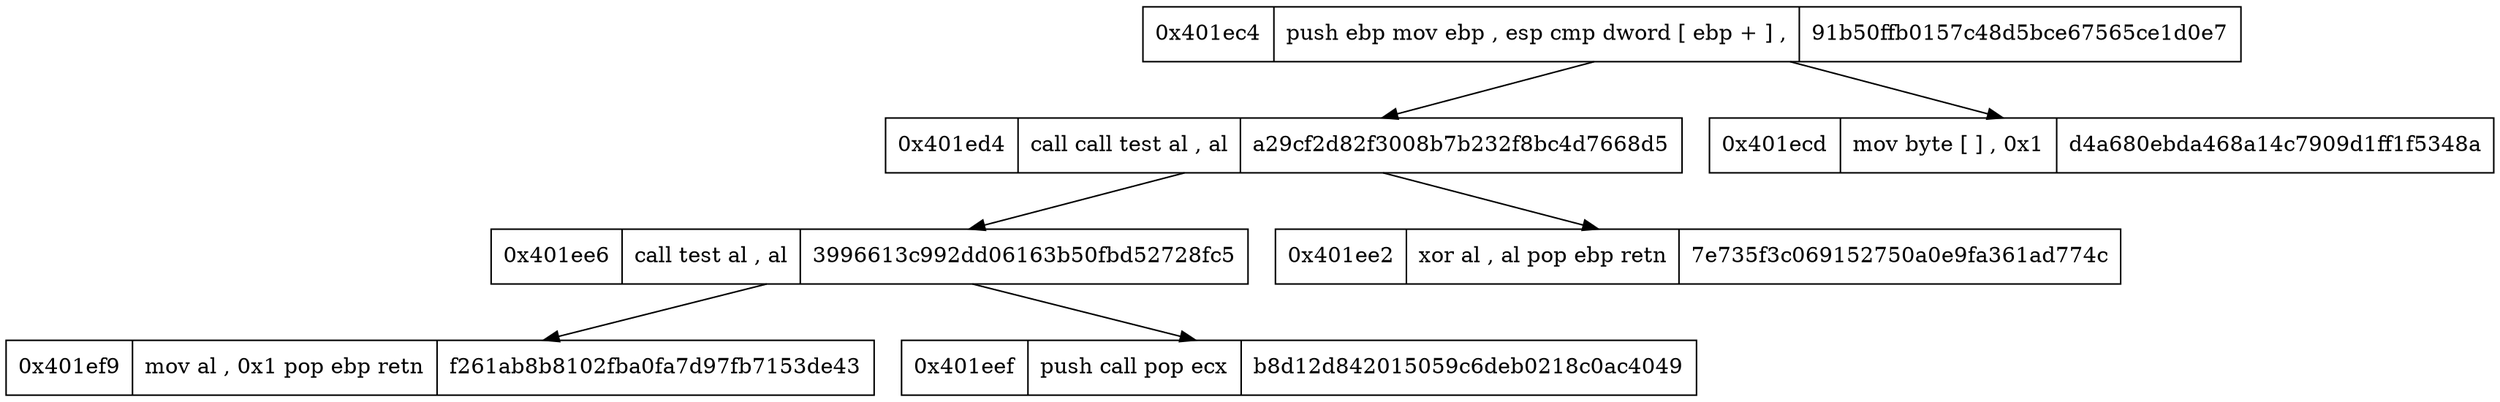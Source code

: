 digraph{
node [shape=record];
"0x401ec4"[label="0x401ec4|  push ebp
 mov ebp ,  esp
 cmp dword  [ ebp + ] , 
| 91b50ffb0157c48d5bce67565ce1d0e7"] "0x401ec4" -> "0x401ed4""0x401ec4" -> "0x401ecd""0x401ed4"[label="0x401ed4|  call
 call
 test al ,  al
| a29cf2d82f3008b7b232f8bc4d7668d5"] "0x401ed4" -> "0x401ee6""0x401ed4" -> "0x401ee2""0x401ecd"[label="0x401ecd|  mov byte  [ ] ,  0x1
| d4a680ebda468a14c7909d1ff1f5348a"] "0x401ee6"[label="0x401ee6|  call
 test al ,  al
| 3996613c992dd06163b50fbd52728fc5"] "0x401ee6" -> "0x401ef9""0x401ee6" -> "0x401eef""0x401ee2"[label="0x401ee2|  xor al ,  al
 pop ebp
 retn
| 7e735f3c069152750a0e9fa361ad774c"] "0x401ef9"[label="0x401ef9|  mov al ,  0x1
 pop ebp
 retn
| f261ab8b8102fba0fa7d97fb7153de43"] "0x401eef"[label="0x401eef|  push
 call
 pop ecx
| b8d12d842015059c6deb0218c0ac4049"] }